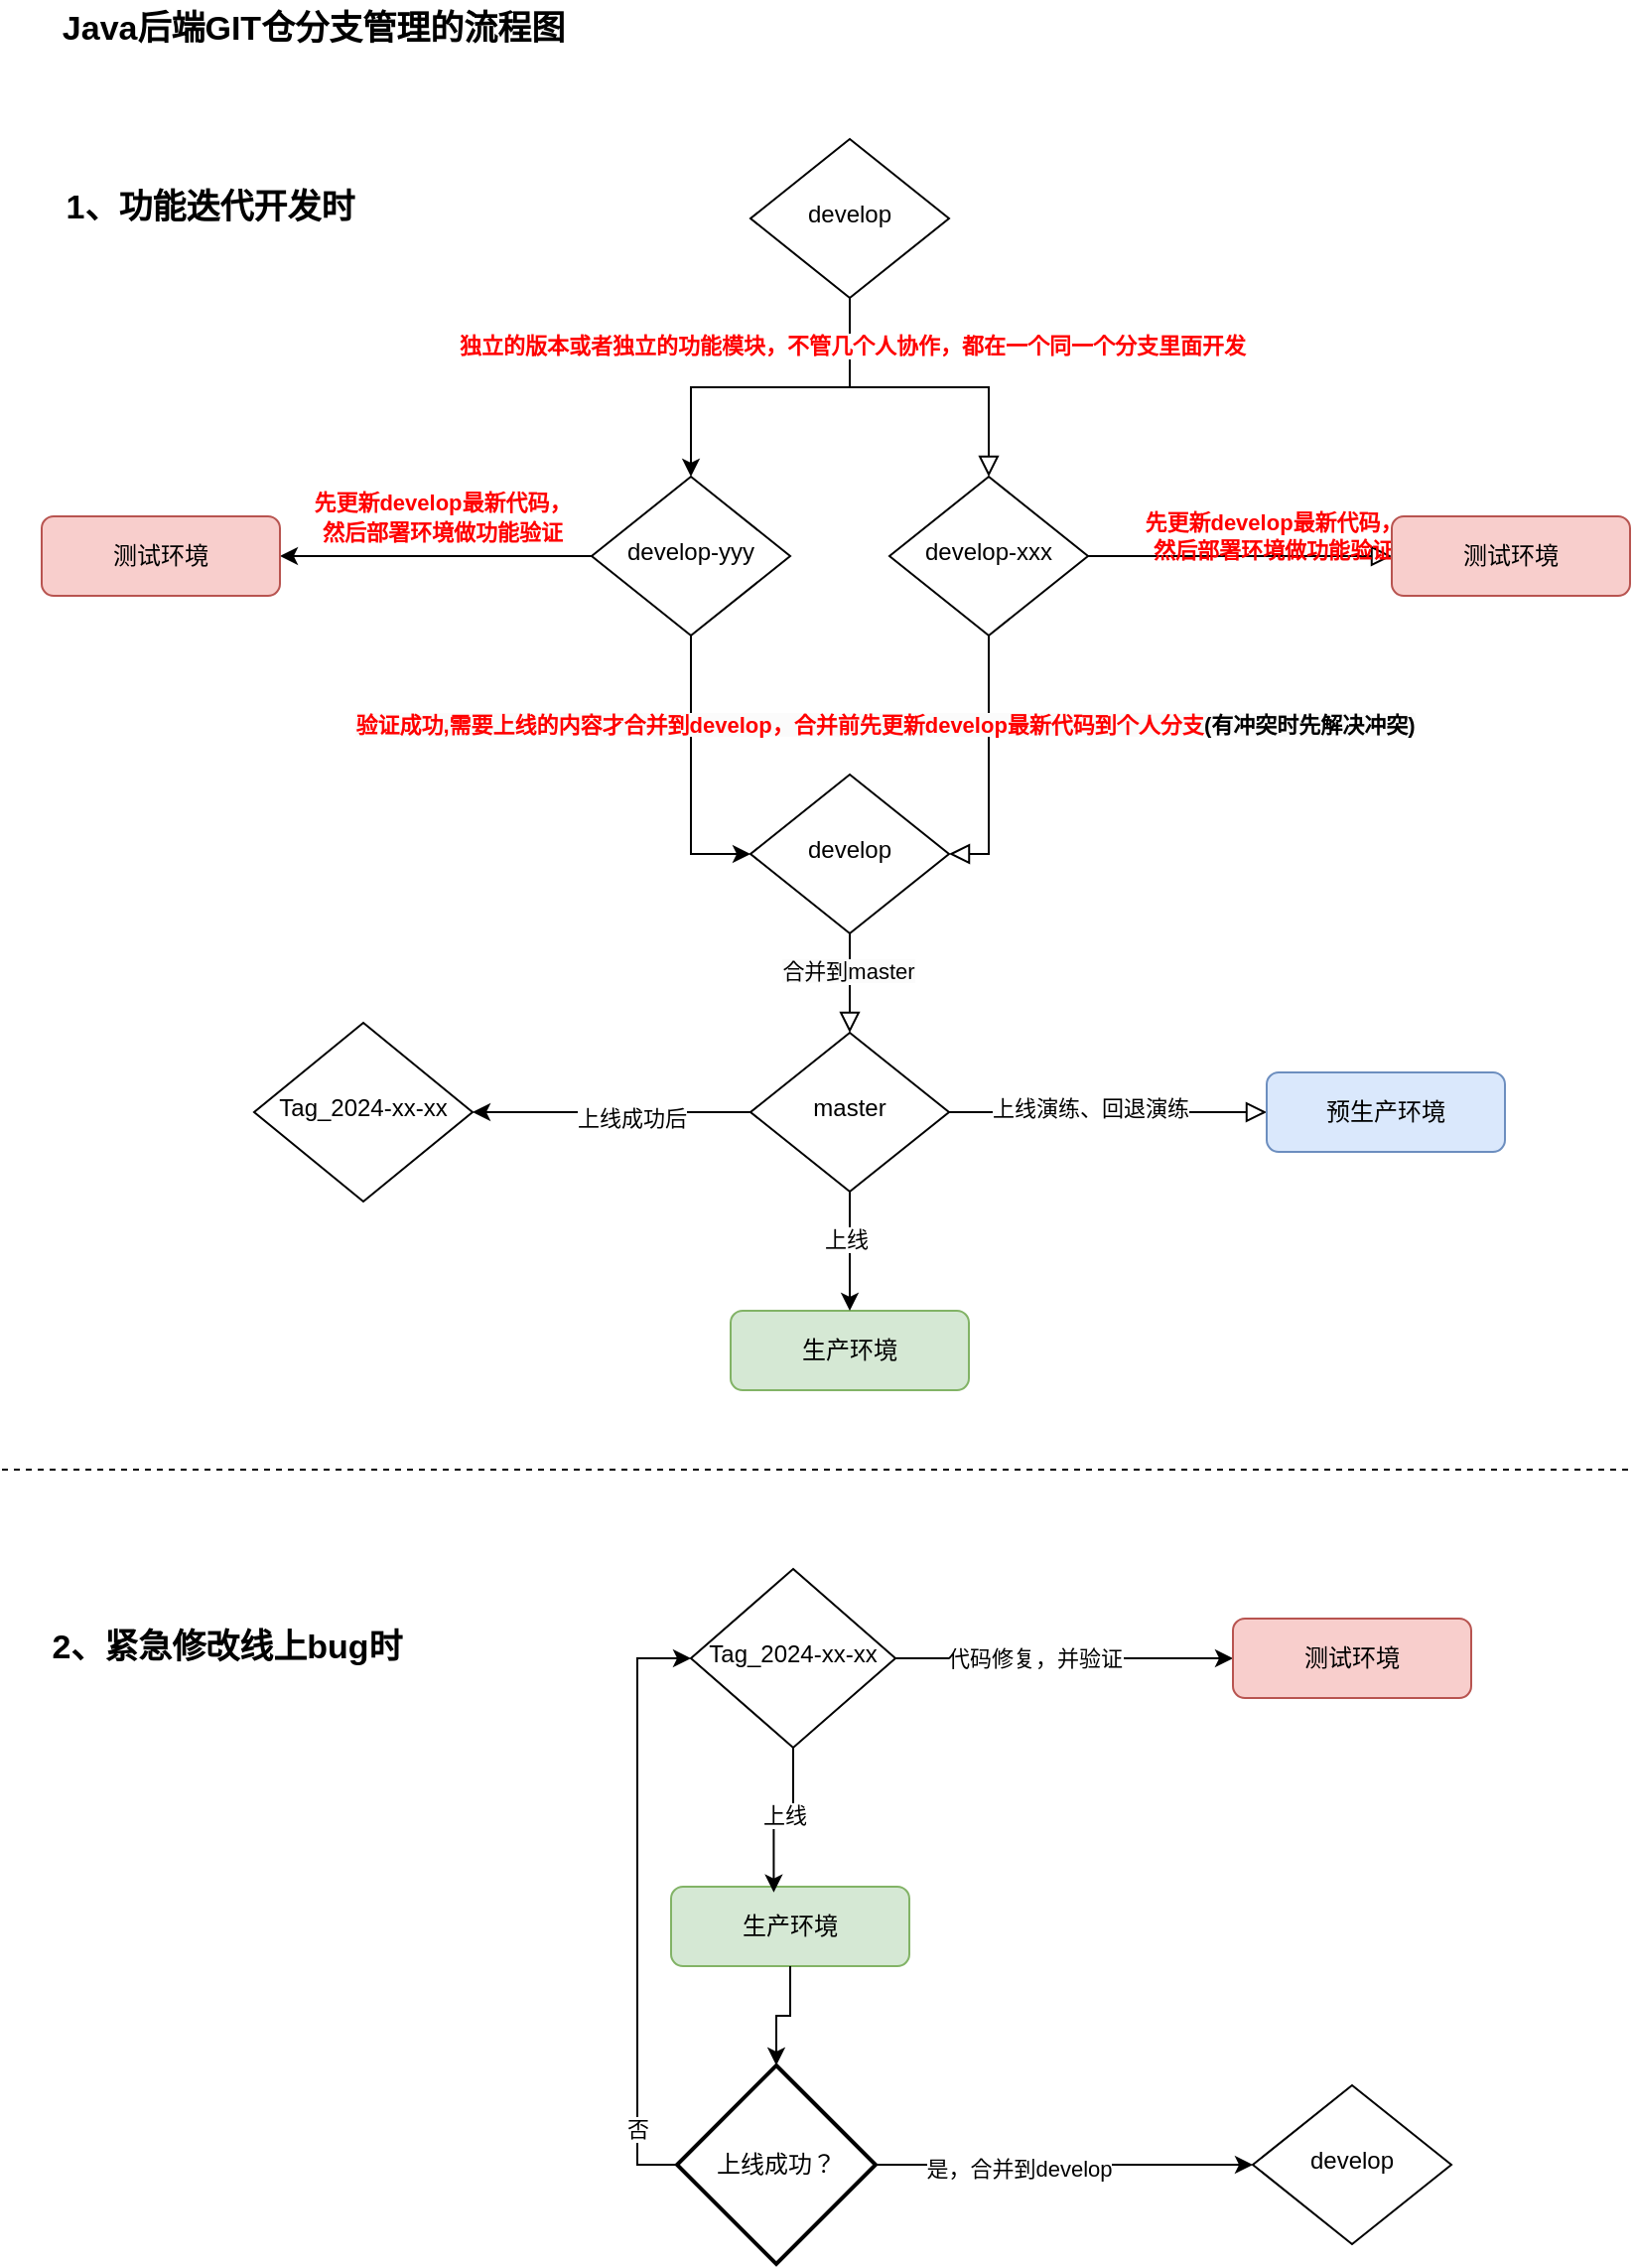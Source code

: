 <mxfile version="24.7.13">
  <diagram name="第 1 页" id="W_j7NMYkgrpg5_3cmiNn">
    <mxGraphModel dx="1434" dy="780" grid="1" gridSize="10" guides="1" tooltips="1" connect="1" arrows="1" fold="1" page="1" pageScale="1" pageWidth="827" pageHeight="1169" math="0" shadow="0">
      <root>
        <mxCell id="0" />
        <mxCell id="1" parent="0" />
        <mxCell id="8pB5E66EUDPTWyV27n4p-1" value="" style="rounded=0;html=1;jettySize=auto;orthogonalLoop=1;fontSize=11;endArrow=block;endFill=0;endSize=8;strokeWidth=1;shadow=0;labelBackgroundColor=none;edgeStyle=orthogonalEdgeStyle;exitX=0.5;exitY=1;exitDx=0;exitDy=0;" edge="1" parent="1" source="8pB5E66EUDPTWyV27n4p-28" target="8pB5E66EUDPTWyV27n4p-7">
          <mxGeometry relative="1" as="geometry" />
        </mxCell>
        <mxCell id="8pB5E66EUDPTWyV27n4p-2" style="edgeStyle=orthogonalEdgeStyle;rounded=0;orthogonalLoop=1;jettySize=auto;html=1;entryX=0.5;entryY=0;entryDx=0;entryDy=0;exitX=0.5;exitY=1;exitDx=0;exitDy=0;" edge="1" parent="1" source="8pB5E66EUDPTWyV27n4p-28" target="8pB5E66EUDPTWyV27n4p-24">
          <mxGeometry relative="1" as="geometry" />
        </mxCell>
        <mxCell id="8pB5E66EUDPTWyV27n4p-3" value="&lt;font color=&quot;#ff0000&quot;&gt;&lt;b&gt;独立的版本或者独立的功能模块，不管几个人协作，都在一个同一个分支里面开发&lt;/b&gt;&lt;/font&gt;" style="edgeLabel;html=1;align=center;verticalAlign=middle;resizable=0;points=[];" vertex="1" connectable="0" parent="8pB5E66EUDPTWyV27n4p-2">
          <mxGeometry x="-0.719" y="1" relative="1" as="geometry">
            <mxPoint as="offset" />
          </mxGeometry>
        </mxCell>
        <mxCell id="8pB5E66EUDPTWyV27n4p-4" value="" style="rounded=0;html=1;jettySize=auto;orthogonalLoop=1;fontSize=11;endArrow=block;endFill=0;endSize=8;strokeWidth=1;shadow=0;labelBackgroundColor=none;edgeStyle=orthogonalEdgeStyle;entryX=1;entryY=0.5;entryDx=0;entryDy=0;" edge="1" parent="1" source="8pB5E66EUDPTWyV27n4p-7" target="8pB5E66EUDPTWyV27n4p-13">
          <mxGeometry x="-0.143" y="130" relative="1" as="geometry">
            <mxPoint as="offset" />
          </mxGeometry>
        </mxCell>
        <mxCell id="8pB5E66EUDPTWyV27n4p-5" value="&lt;div&gt;&lt;span style=&quot;background-color: rgb(251, 251, 251);&quot;&gt;&lt;br&gt;&lt;/span&gt;&lt;/div&gt;" style="edgeLabel;html=1;align=center;verticalAlign=middle;resizable=0;points=[];" vertex="1" connectable="0" parent="8pB5E66EUDPTWyV27n4p-4">
          <mxGeometry x="-0.229" y="-2" relative="1" as="geometry">
            <mxPoint x="-58" y="4" as="offset" />
          </mxGeometry>
        </mxCell>
        <mxCell id="8pB5E66EUDPTWyV27n4p-6" value="&lt;br&gt;&lt;b style=&quot;color: rgb(255, 0, 0);&quot;&gt;先更新develop最新代码，&lt;/b&gt;&lt;div&gt;&lt;b style=&quot;color: rgb(255, 0, 0);&quot;&gt;然后部署环境做功能验证&lt;/b&gt;&lt;div&gt;&lt;br style=&quot;font-size: 12px; text-wrap: wrap;&quot;&gt;&lt;/div&gt;&lt;/div&gt;" style="edgeStyle=orthogonalEdgeStyle;rounded=0;html=1;jettySize=auto;orthogonalLoop=1;fontSize=11;endArrow=block;endFill=0;endSize=8;strokeWidth=1;shadow=0;labelBackgroundColor=none;" edge="1" parent="1" source="8pB5E66EUDPTWyV27n4p-7" target="8pB5E66EUDPTWyV27n4p-8">
          <mxGeometry x="0.216" y="10" relative="1" as="geometry">
            <mxPoint as="offset" />
          </mxGeometry>
        </mxCell>
        <mxCell id="8pB5E66EUDPTWyV27n4p-7" value="develop-xxx" style="rhombus;whiteSpace=wrap;html=1;shadow=0;fontFamily=Helvetica;fontSize=12;align=center;strokeWidth=1;spacing=6;spacingTop=-4;" vertex="1" parent="1">
          <mxGeometry x="447" y="260" width="100" height="80" as="geometry" />
        </mxCell>
        <mxCell id="8pB5E66EUDPTWyV27n4p-8" value="测试环境" style="rounded=1;whiteSpace=wrap;html=1;fontSize=12;glass=0;strokeWidth=1;shadow=0;fillColor=#f8cecc;strokeColor=#b85450;" vertex="1" parent="1">
          <mxGeometry x="700" y="280" width="120" height="40" as="geometry" />
        </mxCell>
        <mxCell id="8pB5E66EUDPTWyV27n4p-9" value="" style="rounded=0;html=1;jettySize=auto;orthogonalLoop=1;fontSize=11;endArrow=block;endFill=0;endSize=8;strokeWidth=1;shadow=0;labelBackgroundColor=none;edgeStyle=orthogonalEdgeStyle;" edge="1" parent="1" source="8pB5E66EUDPTWyV27n4p-13" target="8pB5E66EUDPTWyV27n4p-20">
          <mxGeometry x="-0.143" y="30" relative="1" as="geometry">
            <mxPoint as="offset" />
            <mxPoint x="487" y="610" as="targetPoint" />
          </mxGeometry>
        </mxCell>
        <mxCell id="8pB5E66EUDPTWyV27n4p-10" value="&lt;span style=&quot;background-color: rgb(251, 251, 251);&quot;&gt;合并到master&lt;/span&gt;" style="edgeLabel;html=1;align=center;verticalAlign=middle;resizable=0;points=[];" vertex="1" connectable="0" parent="8pB5E66EUDPTWyV27n4p-9">
          <mxGeometry x="-0.257" y="-1" relative="1" as="geometry">
            <mxPoint as="offset" />
          </mxGeometry>
        </mxCell>
        <mxCell id="8pB5E66EUDPTWyV27n4p-11" value="" style="edgeStyle=orthogonalEdgeStyle;rounded=0;html=1;jettySize=auto;orthogonalLoop=1;fontSize=11;endArrow=block;endFill=0;endSize=8;strokeWidth=1;shadow=0;labelBackgroundColor=none;entryX=0;entryY=0.5;entryDx=0;entryDy=0;" edge="1" parent="1" source="8pB5E66EUDPTWyV27n4p-20" target="8pB5E66EUDPTWyV27n4p-15">
          <mxGeometry y="10" relative="1" as="geometry">
            <mxPoint as="offset" />
            <mxPoint x="727" y="580" as="targetPoint" />
          </mxGeometry>
        </mxCell>
        <mxCell id="8pB5E66EUDPTWyV27n4p-12" value="上线演练、回退演练" style="edgeLabel;html=1;align=center;verticalAlign=middle;resizable=0;points=[];" vertex="1" connectable="0" parent="8pB5E66EUDPTWyV27n4p-11">
          <mxGeometry x="-0.117" y="2" relative="1" as="geometry">
            <mxPoint as="offset" />
          </mxGeometry>
        </mxCell>
        <mxCell id="8pB5E66EUDPTWyV27n4p-13" value="develop" style="rhombus;whiteSpace=wrap;html=1;shadow=0;fontFamily=Helvetica;fontSize=12;align=center;strokeWidth=1;spacing=6;spacingTop=-4;" vertex="1" parent="1">
          <mxGeometry x="377" y="410" width="100" height="80" as="geometry" />
        </mxCell>
        <mxCell id="8pB5E66EUDPTWyV27n4p-14" value="生产环境" style="rounded=1;whiteSpace=wrap;html=1;fontSize=12;glass=0;strokeWidth=1;shadow=0;fillColor=#d5e8d4;strokeColor=#82b366;" vertex="1" parent="1">
          <mxGeometry x="367" y="680" width="120" height="40" as="geometry" />
        </mxCell>
        <mxCell id="8pB5E66EUDPTWyV27n4p-15" value="预生产环境" style="rounded=1;whiteSpace=wrap;html=1;fontSize=12;glass=0;strokeWidth=1;shadow=0;fillColor=#dae8fc;strokeColor=#6c8ebf;" vertex="1" parent="1">
          <mxGeometry x="637" y="560" width="120" height="40" as="geometry" />
        </mxCell>
        <mxCell id="8pB5E66EUDPTWyV27n4p-16" style="edgeStyle=orthogonalEdgeStyle;rounded=0;orthogonalLoop=1;jettySize=auto;html=1;" edge="1" parent="1" source="8pB5E66EUDPTWyV27n4p-20" target="8pB5E66EUDPTWyV27n4p-14">
          <mxGeometry relative="1" as="geometry" />
        </mxCell>
        <mxCell id="8pB5E66EUDPTWyV27n4p-17" value="上线" style="edgeLabel;html=1;align=center;verticalAlign=middle;resizable=0;points=[];" vertex="1" connectable="0" parent="8pB5E66EUDPTWyV27n4p-16">
          <mxGeometry x="-0.225" y="-2" relative="1" as="geometry">
            <mxPoint as="offset" />
          </mxGeometry>
        </mxCell>
        <mxCell id="8pB5E66EUDPTWyV27n4p-18" style="edgeStyle=orthogonalEdgeStyle;rounded=0;orthogonalLoop=1;jettySize=auto;html=1;entryX=1;entryY=0.5;entryDx=0;entryDy=0;exitX=0;exitY=0.5;exitDx=0;exitDy=0;" edge="1" parent="1" source="8pB5E66EUDPTWyV27n4p-20" target="8pB5E66EUDPTWyV27n4p-21">
          <mxGeometry relative="1" as="geometry">
            <mxPoint x="438" y="600" as="sourcePoint" />
            <mxPoint x="328" y="600" as="targetPoint" />
            <Array as="points" />
          </mxGeometry>
        </mxCell>
        <mxCell id="8pB5E66EUDPTWyV27n4p-19" value="上线成功后" style="edgeLabel;html=1;align=center;verticalAlign=middle;resizable=0;points=[];" vertex="1" connectable="0" parent="8pB5E66EUDPTWyV27n4p-18">
          <mxGeometry x="-0.145" y="3" relative="1" as="geometry">
            <mxPoint as="offset" />
          </mxGeometry>
        </mxCell>
        <mxCell id="8pB5E66EUDPTWyV27n4p-20" value="master" style="rhombus;whiteSpace=wrap;html=1;shadow=0;fontFamily=Helvetica;fontSize=12;align=center;strokeWidth=1;spacing=6;spacingTop=-4;" vertex="1" parent="1">
          <mxGeometry x="377" y="540" width="100" height="80" as="geometry" />
        </mxCell>
        <mxCell id="8pB5E66EUDPTWyV27n4p-21" value="Tag_2024-xx-xx" style="rhombus;whiteSpace=wrap;html=1;shadow=0;fontFamily=Helvetica;fontSize=12;align=center;strokeWidth=1;spacing=6;spacingTop=-4;" vertex="1" parent="1">
          <mxGeometry x="127" y="535" width="110" height="90" as="geometry" />
        </mxCell>
        <mxCell id="8pB5E66EUDPTWyV27n4p-22" value="Java后端GIT仓分支管理的流程图" style="text;html=1;align=center;verticalAlign=middle;whiteSpace=wrap;rounded=0;fontStyle=1;fontSize=17;" vertex="1" parent="1">
          <mxGeometry x="17" y="20" width="280" height="30" as="geometry" />
        </mxCell>
        <mxCell id="8pB5E66EUDPTWyV27n4p-23" style="edgeStyle=orthogonalEdgeStyle;rounded=0;orthogonalLoop=1;jettySize=auto;html=1;entryX=1;entryY=0.5;entryDx=0;entryDy=0;" edge="1" parent="1" source="8pB5E66EUDPTWyV27n4p-24" target="8pB5E66EUDPTWyV27n4p-25">
          <mxGeometry relative="1" as="geometry" />
        </mxCell>
        <mxCell id="8pB5E66EUDPTWyV27n4p-24" value="develop-yyy" style="rhombus;whiteSpace=wrap;html=1;shadow=0;fontFamily=Helvetica;fontSize=12;align=center;strokeWidth=1;spacing=6;spacingTop=-4;" vertex="1" parent="1">
          <mxGeometry x="297" y="260" width="100" height="80" as="geometry" />
        </mxCell>
        <mxCell id="8pB5E66EUDPTWyV27n4p-25" value="测试环境" style="rounded=1;whiteSpace=wrap;html=1;fontSize=12;glass=0;strokeWidth=1;shadow=0;fillColor=#f8cecc;strokeColor=#b85450;" vertex="1" parent="1">
          <mxGeometry x="20" y="280" width="120" height="40" as="geometry" />
        </mxCell>
        <mxCell id="8pB5E66EUDPTWyV27n4p-26" style="edgeStyle=orthogonalEdgeStyle;rounded=0;orthogonalLoop=1;jettySize=auto;html=1;entryX=0;entryY=0.5;entryDx=0;entryDy=0;exitX=0.5;exitY=1;exitDx=0;exitDy=0;" edge="1" parent="1" source="8pB5E66EUDPTWyV27n4p-24" target="8pB5E66EUDPTWyV27n4p-13">
          <mxGeometry relative="1" as="geometry" />
        </mxCell>
        <mxCell id="8pB5E66EUDPTWyV27n4p-27" value="&lt;b&gt;&lt;br&gt;&lt;span style=&quot;font-family: Helvetica; font-size: 11px; font-style: normal; font-variant-ligatures: normal; font-variant-caps: normal; letter-spacing: normal; orphans: 2; text-align: center; text-indent: 0px; text-transform: none; widows: 2; word-spacing: 0px; -webkit-text-stroke-width: 0px; white-space: nowrap; text-decoration-thickness: initial; text-decoration-style: initial; text-decoration-color: initial; background-color: rgb(251, 251, 251);&quot;&gt;&lt;font color=&quot;#ff0000&quot;&gt;验证成功,需要上线的内容才合并到develop，合并前先更新develop最新代码到个人分支&lt;/font&gt;(有冲突时先解决冲突)&lt;/span&gt;&lt;br class=&quot;Apple-interchange-newline&quot;&gt;&lt;br&gt;&lt;/b&gt;" style="text;html=1;align=center;verticalAlign=middle;whiteSpace=wrap;rounded=0;" vertex="1" parent="1">
          <mxGeometry x="180" y="370" width="530" height="30" as="geometry" />
        </mxCell>
        <mxCell id="8pB5E66EUDPTWyV27n4p-28" value="develop" style="rhombus;whiteSpace=wrap;html=1;shadow=0;fontFamily=Helvetica;fontSize=12;align=center;strokeWidth=1;spacing=6;spacingTop=-4;" vertex="1" parent="1">
          <mxGeometry x="377" y="90" width="100" height="80" as="geometry" />
        </mxCell>
        <mxCell id="8pB5E66EUDPTWyV27n4p-29" value="&lt;br&gt;&lt;b style=&quot;color: rgb(255, 0, 0); font-size: 11px; text-wrap: nowrap;&quot;&gt;先更新develop最新代码，&lt;/b&gt;&lt;div&gt;&lt;b style=&quot;color: rgb(255, 0, 0); font-size: 11px; text-wrap: nowrap;&quot;&gt;然后部署环境做功能验证&lt;/b&gt;&lt;div&gt;&lt;div&gt;&lt;br&gt;&lt;/div&gt;&lt;/div&gt;&lt;/div&gt;" style="text;html=1;align=center;verticalAlign=middle;whiteSpace=wrap;rounded=0;" vertex="1" parent="1">
          <mxGeometry x="147" y="270" width="150" height="20" as="geometry" />
        </mxCell>
        <mxCell id="8pB5E66EUDPTWyV27n4p-30" value="2、紧急修改线上bug时" style="text;html=1;align=center;verticalAlign=middle;whiteSpace=wrap;rounded=0;fontStyle=1;fontSize=17;" vertex="1" parent="1">
          <mxGeometry x="17" y="835" width="193" height="30" as="geometry" />
        </mxCell>
        <mxCell id="8pB5E66EUDPTWyV27n4p-31" style="edgeStyle=orthogonalEdgeStyle;rounded=0;orthogonalLoop=1;jettySize=auto;html=1;" edge="1" parent="1" source="8pB5E66EUDPTWyV27n4p-33" target="8pB5E66EUDPTWyV27n4p-34">
          <mxGeometry relative="1" as="geometry" />
        </mxCell>
        <mxCell id="8pB5E66EUDPTWyV27n4p-32" value="代码修复，并验证" style="edgeLabel;html=1;align=center;verticalAlign=middle;resizable=0;points=[];" vertex="1" connectable="0" parent="8pB5E66EUDPTWyV27n4p-31">
          <mxGeometry x="-0.176" relative="1" as="geometry">
            <mxPoint as="offset" />
          </mxGeometry>
        </mxCell>
        <mxCell id="8pB5E66EUDPTWyV27n4p-33" value="Tag_2024-xx-xx" style="rhombus;whiteSpace=wrap;html=1;shadow=0;fontFamily=Helvetica;fontSize=12;align=center;strokeWidth=1;spacing=6;spacingTop=-4;" vertex="1" parent="1">
          <mxGeometry x="347" y="810" width="103" height="90" as="geometry" />
        </mxCell>
        <mxCell id="8pB5E66EUDPTWyV27n4p-34" value="测试环境" style="rounded=1;whiteSpace=wrap;html=1;fontSize=12;glass=0;strokeWidth=1;shadow=0;fillColor=#f8cecc;strokeColor=#b85450;" vertex="1" parent="1">
          <mxGeometry x="620" y="835" width="120" height="40" as="geometry" />
        </mxCell>
        <mxCell id="8pB5E66EUDPTWyV27n4p-35" value="生产环境" style="rounded=1;whiteSpace=wrap;html=1;fontSize=12;glass=0;strokeWidth=1;shadow=0;fillColor=#d5e8d4;strokeColor=#82b366;" vertex="1" parent="1">
          <mxGeometry x="337" y="970" width="120" height="40" as="geometry" />
        </mxCell>
        <mxCell id="8pB5E66EUDPTWyV27n4p-36" style="edgeStyle=orthogonalEdgeStyle;rounded=0;orthogonalLoop=1;jettySize=auto;html=1;entryX=0.431;entryY=0.071;entryDx=0;entryDy=0;entryPerimeter=0;" edge="1" parent="1" source="8pB5E66EUDPTWyV27n4p-33" target="8pB5E66EUDPTWyV27n4p-35">
          <mxGeometry relative="1" as="geometry" />
        </mxCell>
        <mxCell id="8pB5E66EUDPTWyV27n4p-37" value="上线" style="edgeLabel;html=1;align=center;verticalAlign=middle;resizable=0;points=[];" vertex="1" connectable="0" parent="8pB5E66EUDPTWyV27n4p-36">
          <mxGeometry x="-0.05" relative="1" as="geometry">
            <mxPoint y="-1" as="offset" />
          </mxGeometry>
        </mxCell>
        <mxCell id="8pB5E66EUDPTWyV27n4p-38" style="edgeStyle=orthogonalEdgeStyle;rounded=0;orthogonalLoop=1;jettySize=auto;html=1;entryX=0;entryY=0.5;entryDx=0;entryDy=0;exitX=0;exitY=0.5;exitDx=0;exitDy=0;exitPerimeter=0;" edge="1" parent="1" source="8pB5E66EUDPTWyV27n4p-43" target="8pB5E66EUDPTWyV27n4p-33">
          <mxGeometry relative="1" as="geometry">
            <mxPoint x="327.5" y="1080" as="sourcePoint" />
          </mxGeometry>
        </mxCell>
        <mxCell id="8pB5E66EUDPTWyV27n4p-39" value="否" style="edgeLabel;html=1;align=center;verticalAlign=middle;resizable=0;points=[];" vertex="1" connectable="0" parent="8pB5E66EUDPTWyV27n4p-38">
          <mxGeometry x="-0.745" relative="1" as="geometry">
            <mxPoint as="offset" />
          </mxGeometry>
        </mxCell>
        <mxCell id="8pB5E66EUDPTWyV27n4p-40" style="edgeStyle=orthogonalEdgeStyle;rounded=0;orthogonalLoop=1;jettySize=auto;html=1;entryX=0.5;entryY=0;entryDx=0;entryDy=0;entryPerimeter=0;" edge="1" parent="1" source="8pB5E66EUDPTWyV27n4p-35" target="8pB5E66EUDPTWyV27n4p-43">
          <mxGeometry relative="1" as="geometry">
            <mxPoint x="374" y="1138" as="targetPoint" />
          </mxGeometry>
        </mxCell>
        <mxCell id="8pB5E66EUDPTWyV27n4p-41" style="edgeStyle=orthogonalEdgeStyle;rounded=0;orthogonalLoop=1;jettySize=auto;html=1;entryX=0;entryY=0.5;entryDx=0;entryDy=0;" edge="1" parent="1" source="8pB5E66EUDPTWyV27n4p-43" target="8pB5E66EUDPTWyV27n4p-44">
          <mxGeometry relative="1" as="geometry" />
        </mxCell>
        <mxCell id="8pB5E66EUDPTWyV27n4p-42" value="是，合并到develop" style="edgeLabel;html=1;align=center;verticalAlign=middle;resizable=0;points=[];" vertex="1" connectable="0" parent="8pB5E66EUDPTWyV27n4p-41">
          <mxGeometry x="-0.241" y="-2" relative="1" as="geometry">
            <mxPoint as="offset" />
          </mxGeometry>
        </mxCell>
        <mxCell id="8pB5E66EUDPTWyV27n4p-43" value="上线成功？" style="strokeWidth=2;html=1;shape=mxgraph.flowchart.decision;whiteSpace=wrap;" vertex="1" parent="1">
          <mxGeometry x="340" y="1060" width="100" height="100" as="geometry" />
        </mxCell>
        <mxCell id="8pB5E66EUDPTWyV27n4p-44" value="develop" style="rhombus;whiteSpace=wrap;html=1;shadow=0;fontFamily=Helvetica;fontSize=12;align=center;strokeWidth=1;spacing=6;spacingTop=-4;" vertex="1" parent="1">
          <mxGeometry x="630" y="1070" width="100" height="80" as="geometry" />
        </mxCell>
        <mxCell id="8pB5E66EUDPTWyV27n4p-45" value="1、功能迭代开发时" style="text;html=1;align=center;verticalAlign=middle;whiteSpace=wrap;rounded=0;fontStyle=1;fontSize=17;" vertex="1" parent="1">
          <mxGeometry x="20" y="110" width="170" height="30" as="geometry" />
        </mxCell>
        <mxCell id="8pB5E66EUDPTWyV27n4p-46" value="" style="endArrow=none;dashed=1;html=1;rounded=0;fontStyle=1;fontSize=16;" edge="1" parent="1">
          <mxGeometry width="50" height="50" relative="1" as="geometry">
            <mxPoint y="760" as="sourcePoint" />
            <mxPoint x="820" y="760" as="targetPoint" />
          </mxGeometry>
        </mxCell>
      </root>
    </mxGraphModel>
  </diagram>
</mxfile>
